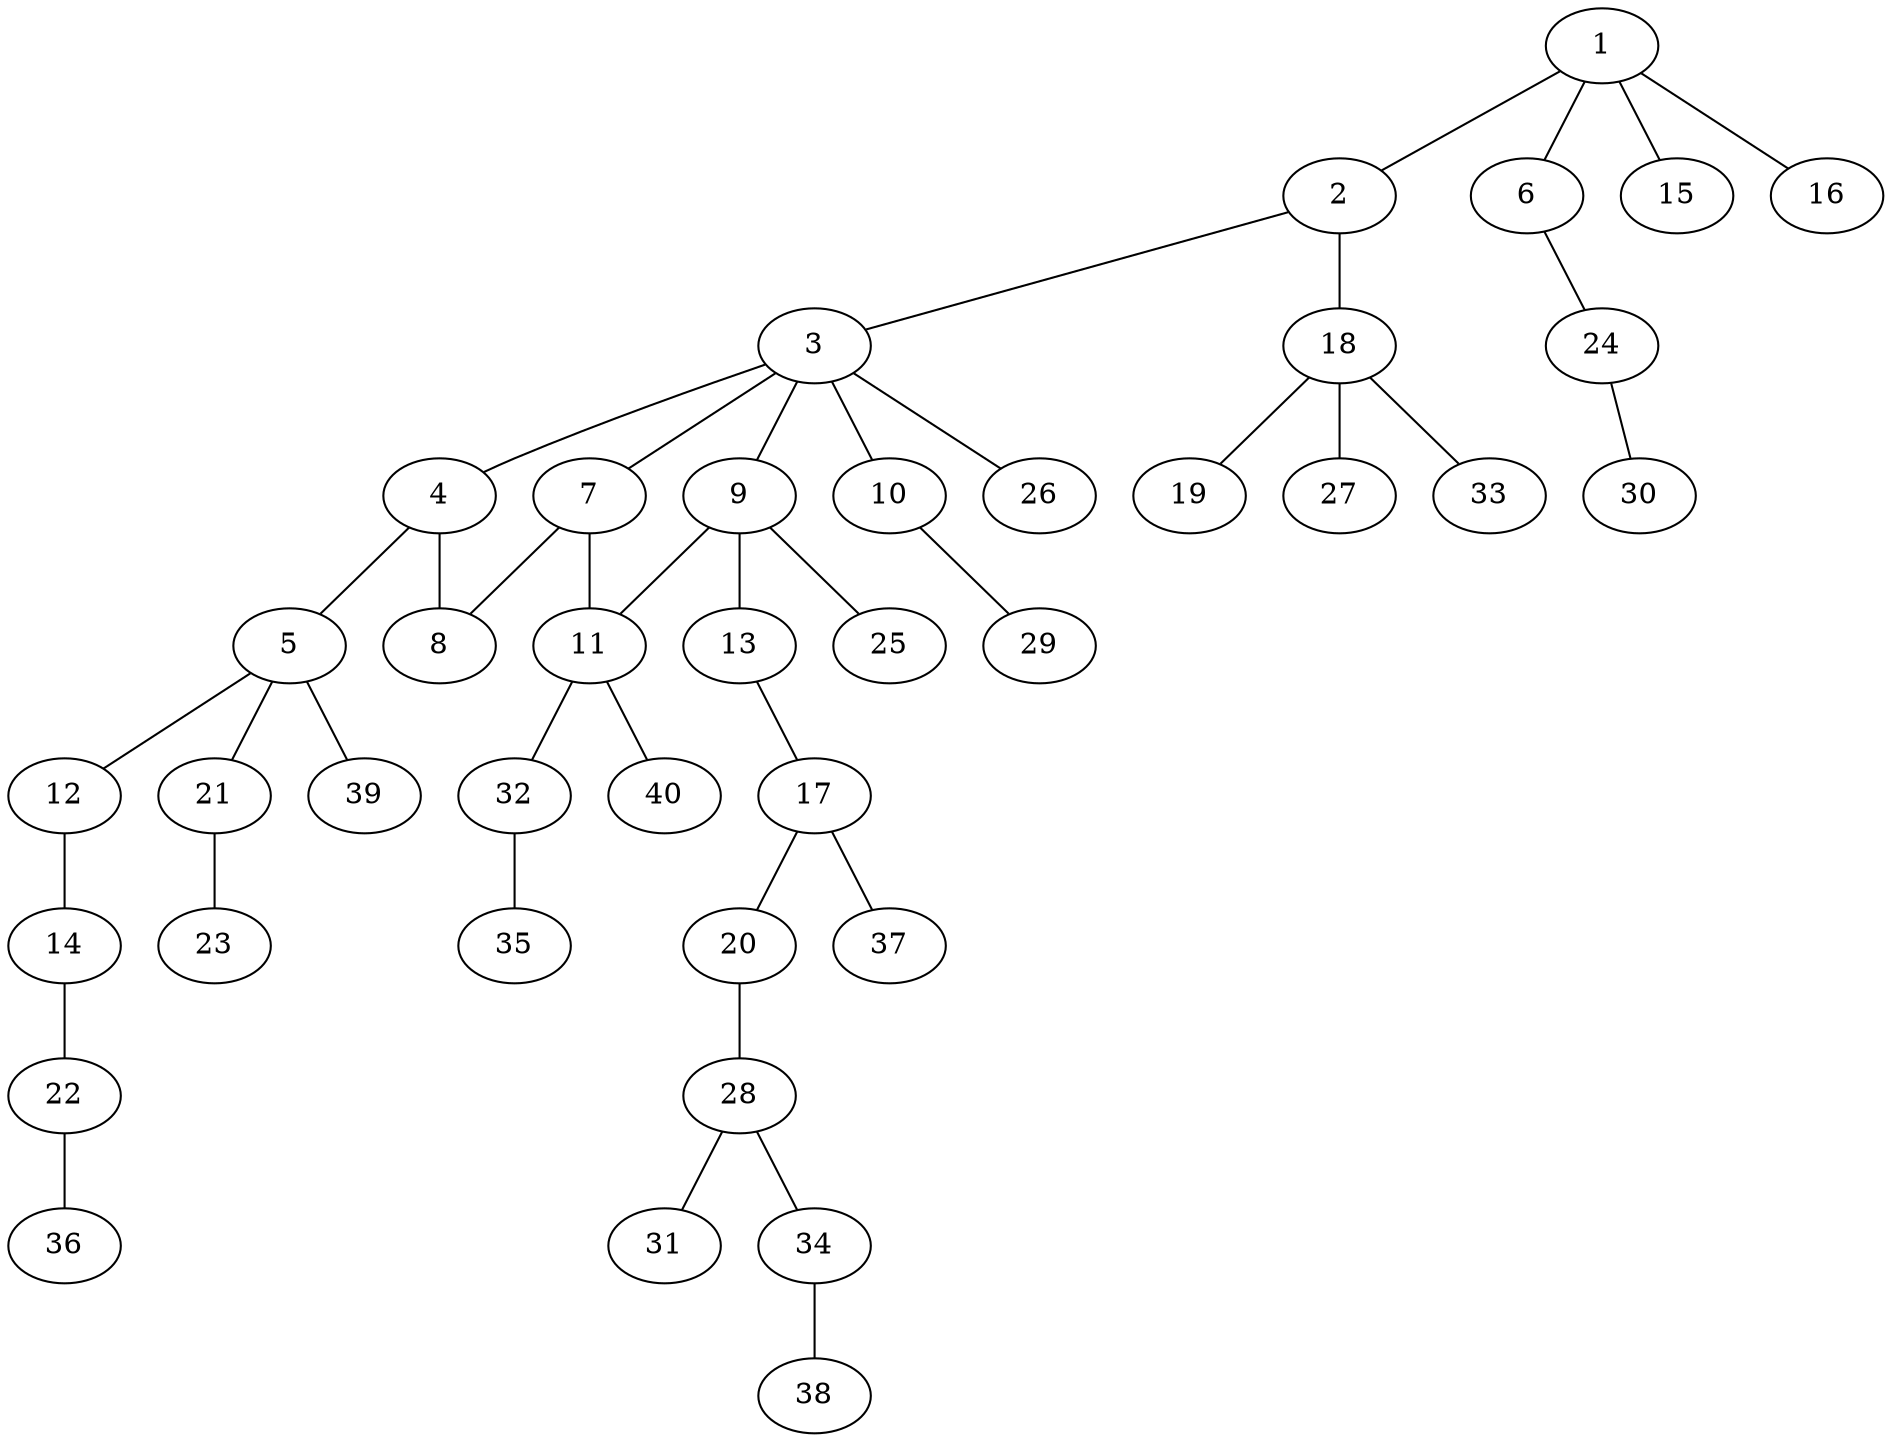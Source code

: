 graph graphname {1--2
1--6
1--15
1--16
2--3
2--18
3--4
3--7
3--9
3--10
3--26
4--5
4--8
5--12
5--21
5--39
6--24
7--8
7--11
9--11
9--13
9--25
10--29
11--32
11--40
12--14
13--17
14--22
17--20
17--37
18--19
18--27
18--33
20--28
21--23
22--36
24--30
28--31
28--34
32--35
34--38
}